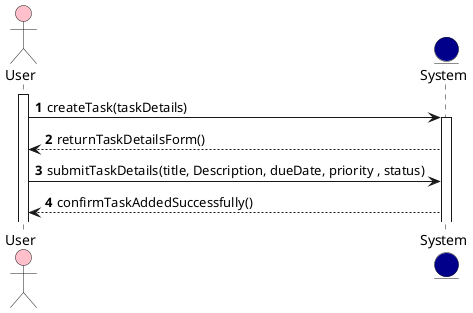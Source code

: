 @startuml
'https://plantuml.com/sequence-diagram

autonumber

actor User #Pink
entity System #darkblue
activate User
User -> System: createTask(taskDetails)
activate System
System --> User: returnTaskDetailsForm()
User -> System: submitTaskDetails(title, Description, dueDate, priority , status)
System --> User: confirmTaskAddedSuccessfully()

@enduml